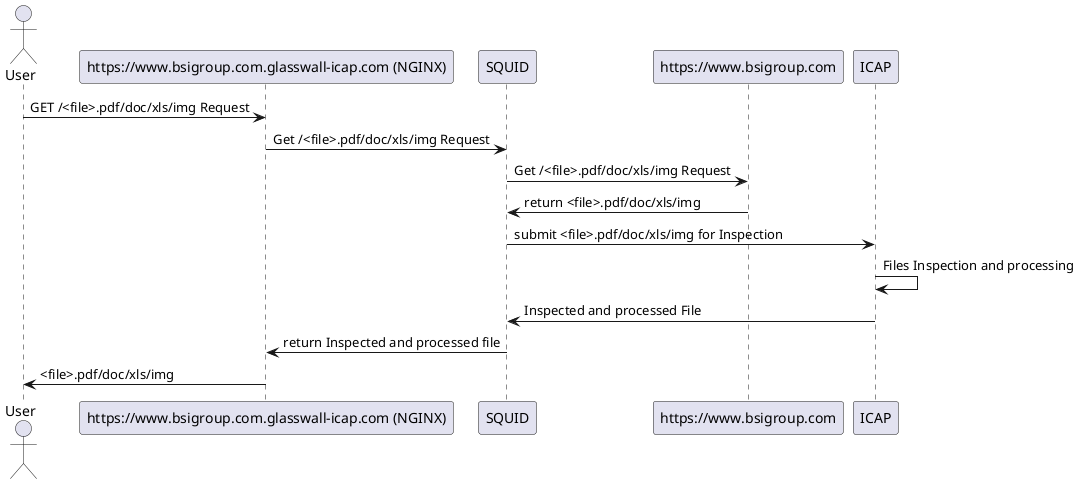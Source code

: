 @startuml
actor User

!$file = '<file>.pdf/doc/xls/img'

User -> "https://www.bsigroup.com.glasswall-icap.com (NGINX)": GET /$file Request

"https://www.bsigroup.com.glasswall-icap.com (NGINX)"-> SQUID : Get /$file Request
SQUID -> "https://www.bsigroup.com" : Get /$file Request
"https://www.bsigroup.com" -> SQUID : return $file
SQUID -> ICAP : submit $file for Inspection
ICAP -> ICAP : Files Inspection and processing
ICAP -> SQUID : Inspected and processed File

SQUID -> "https://www.bsigroup.com.glasswall-icap.com (NGINX)" : return Inspected and processed file
"https://www.bsigroup.com.glasswall-icap.com (NGINX)" -> User : $file
@enduml